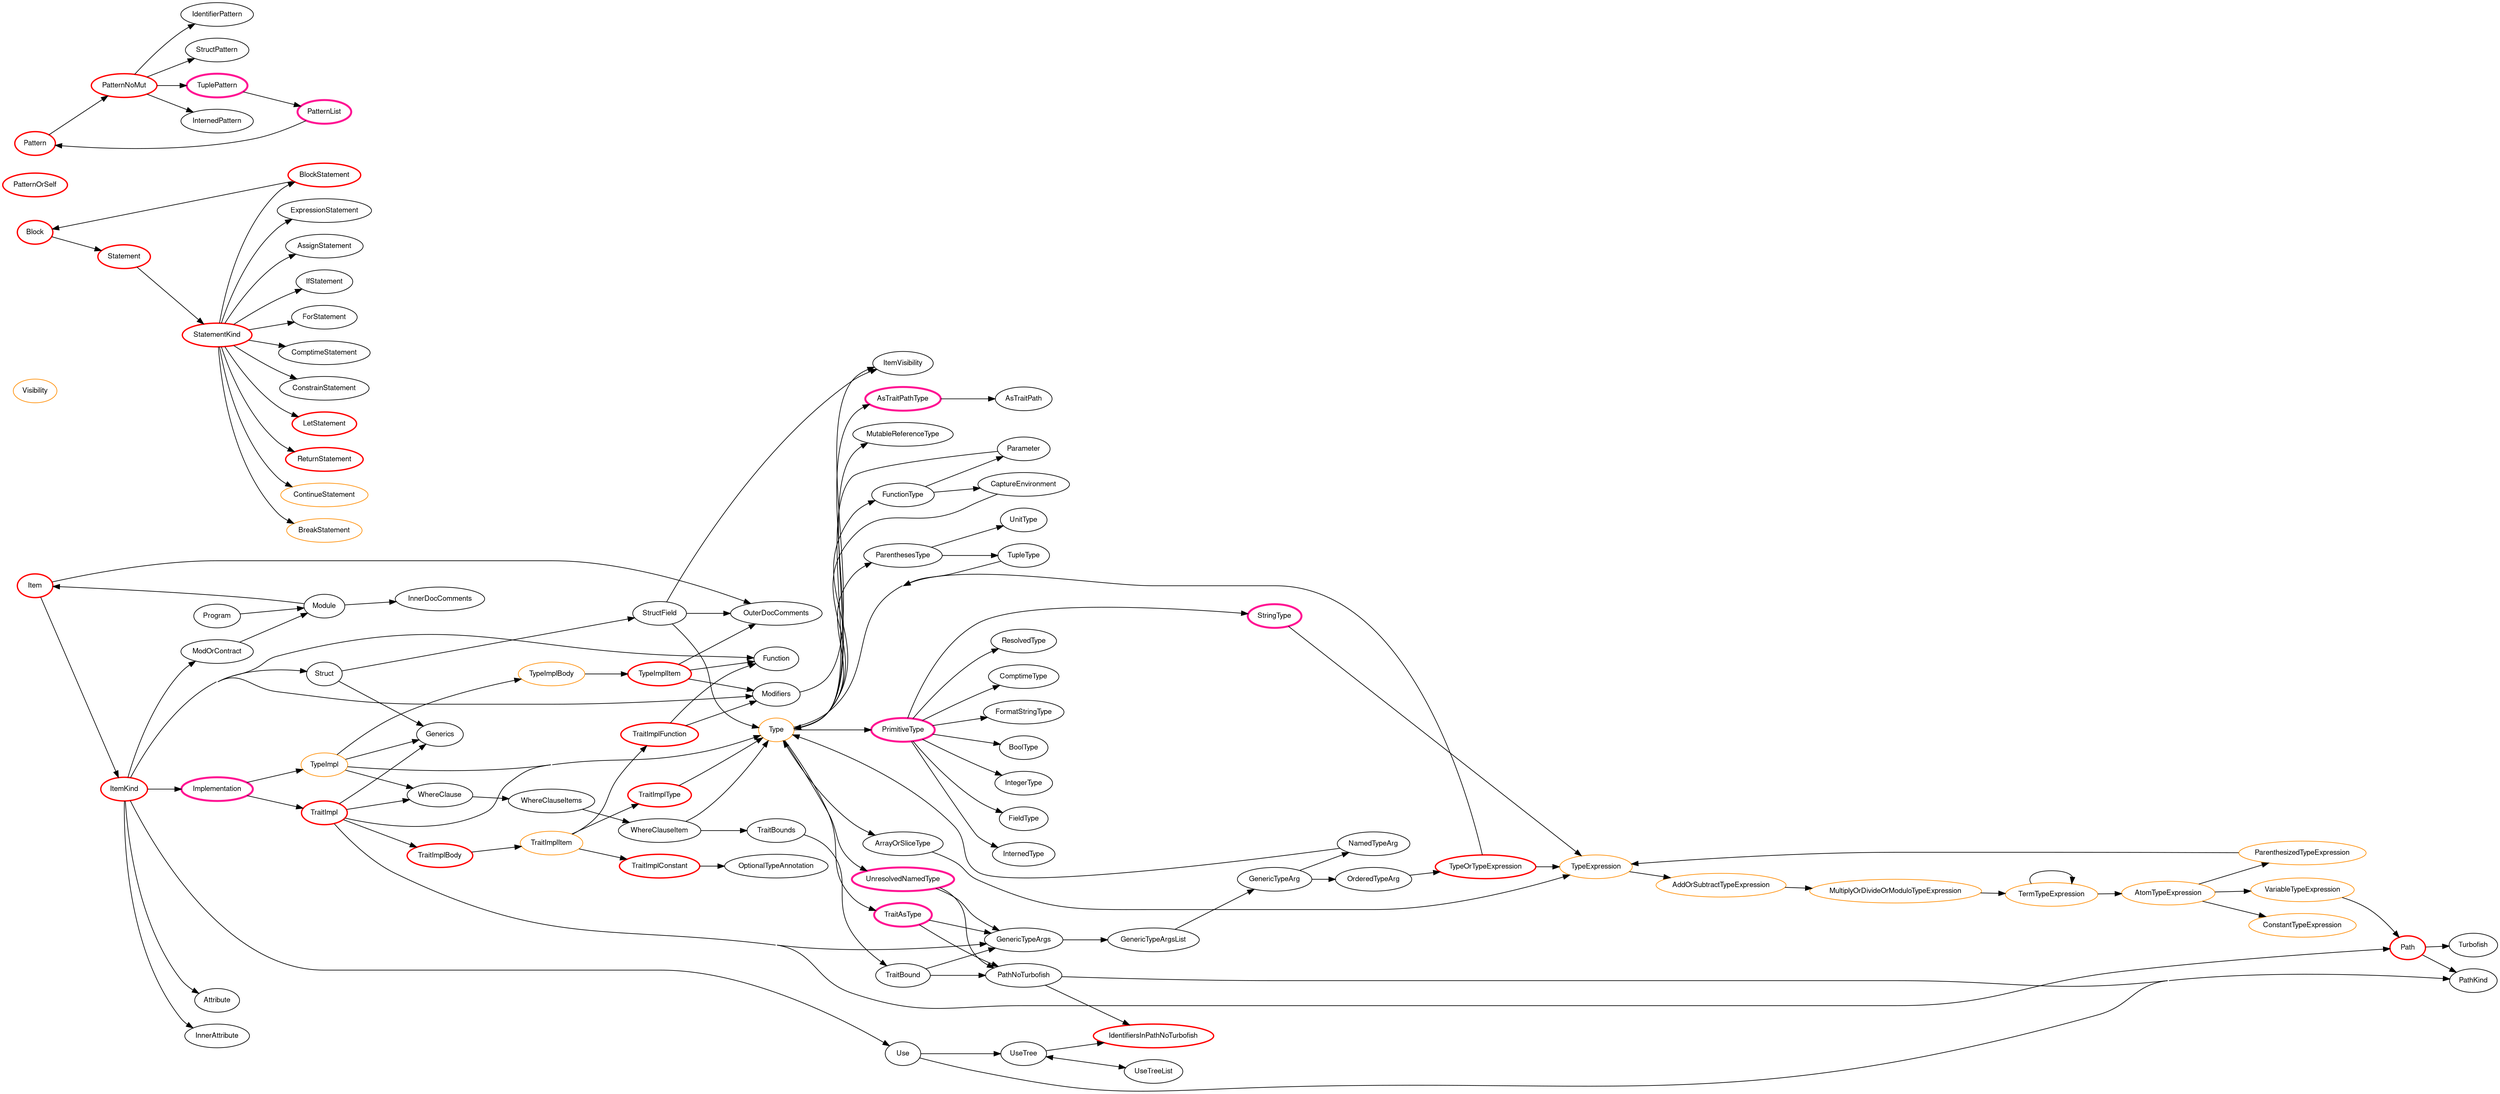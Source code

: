 digraph parser_hierarchy {
fontname="Helvetica,Arial,sans-serif"
fontsize="11"
node [fontname="Helvetica,Arial,sans-serif" fontsize="11"]
edge [fontname="Helvetica,Arial,sans-serif"]
graph [center=1 overlap=false rankdir=LR concentrate=true splines=true ratio=auto mclimit=3]

subgraph implemented {
//node [style=bold]
node [pendwidth=3]
edge [style=dotted]
Type
}

Program -> {Module}
Module -> {Item InnerDocComments}
Item [color=red penwidth=2]
Item -> {ItemKind OuterDocComments}
ItemKind [color=red penwidth=2]

subgraph grp_ItemKind {
ItemKind -> {Function Implementation Struct ModOrContract Use Modifiers Attribute InnerAttribute}
}
Modifiers -> {ItemVisibility}

subgraph grp_Use {
Use -> {UseTree PathKind}
}
UseTree -> {UseTreeList IdentifiersInPathNoTurbofish}
UseTreeList -> {UseTree}
ModOrContract -> {Module}
Struct -> {StructField Generics}
StructField -> {Type ItemVisibility OuterDocComments}
Implementation [color=deeppink penwidth=3]

subgraph grp_Implementation {
Implementation -> {TraitImpl TypeImpl}
}
TypeImpl [color=darkorange]
TypeImpl -> {TypeImplBody WhereClause Type Generics}
TypeImplBody [color=darkorange]
TypeImplBody -> {TypeImplItem}
TypeImplItem [color=red penwidth=2]
TypeImplItem -> {Function Modifiers OuterDocComments}
TraitImpl [color=red penwidth=2]
TraitImpl -> {TraitImplBody WhereClause Type GenericTypeArgs Path Generics}
TraitImplBody [color=red penwidth=2]
TraitImplBody -> {TraitImplItem}
TraitImplItem [color=darkorange]
TraitImplItem -> {TraitImplFunction TraitImplConstant TraitImplType}
TraitImplType [color=red penwidth=2]
TraitImplType -> {Type}
TraitImplConstant [color=red penwidth=2]
TraitImplConstant -> {OptionalTypeAnnotation}
TraitImplFunction [color=red penwidth=2]
TraitImplFunction -> {Function Modifiers}
Type [color=darkorange]

subgraph grp_Type {
Type -> {UnresolvedNamedType AsTraitPathType TraitAsType FunctionType MutableReferenceType ArrayOrSliceType ParenthesesType PrimitiveType}
}
PrimitiveType [color=deeppink penwidth=3]
PrimitiveType -> {InternedType ResolvedType ComptimeType FormatStringType StringType BoolType IntegerType FieldType}
StringType [color=deeppink penwidth=3]
StringType -> {TypeExpression}
ParenthesesType -> {TupleType UnitType}
TupleType -> {Type}
ArrayOrSliceType -> {TypeExpression Type}
MutableReferenceType -> {Type}
FunctionType -> {Type Parameter CaptureEnvironment}
CaptureEnvironment -> {Type}
Parameter -> {Type}
TraitAsType [color=deeppink penwidth=3]
TraitAsType -> {GenericTypeArgs PathNoTurbofish}
AsTraitPathType [color=deeppink penwidth=3]
AsTraitPathType -> {AsTraitPath}
UnresolvedNamedType [color=deeppink penwidth=3]
UnresolvedNamedType -> {GenericTypeArgs PathNoTurbofish}
TypeOrTypeExpression [color=red penwidth=2]
TypeOrTypeExpression -> {TypeExpression Type}
TypeExpression [color=darkorange]
TypeExpression -> {AddOrSubtractTypeExpression}
AddOrSubtractTypeExpression [color=darkorange]

subgraph grp_AddOrSubtractTypeExpression {
AddOrSubtractTypeExpression -> {MultiplyOrDivideOrModuloTypeExpression}
}
MultiplyOrDivideOrModuloTypeExpression [color=darkorange]
MultiplyOrDivideOrModuloTypeExpression -> {TermTypeExpression}
TermTypeExpression [color=darkorange]
TermTypeExpression -> {AtomTypeExpression TermTypeExpression}
AtomTypeExpression [color=darkorange]
AtomTypeExpression -> {ParenthesizedTypeExpression VariableTypeExpression ConstantTypeExpression}
ConstantTypeExpression [color=darkorange]
VariableTypeExpression [color=darkorange]
VariableTypeExpression -> {Path}
ParenthesizedTypeExpression [color=darkorange]
ParenthesizedTypeExpression -> {TypeExpression}
Path [color=red penwidth=2]

subgraph grp_Path {
Path -> {Turbofish PathKind}
}
PathNoTurbofish -> {IdentifiersInPathNoTurbofish PathKind}
IdentifiersInPathNoTurbofish [color=red penwidth=2]
Visibility [color=darkorange]
Block [color=red penwidth=2]
Block -> {Statement}
Statement [color=red penwidth=2]
Statement -> {StatementKind}
StatementKind [color=red penwidth=2]

subgraph grp_StatementKind {
StatementKind -> {ExpressionStatement AssignStatement BlockStatement IfStatement ForStatement ComptimeStatement ConstrainStatement LetStatement ReturnStatement ContinueStatement BreakStatement}
}
BreakStatement [color=darkorange]
ContinueStatement [color=darkorange]
ReturnStatement [color=red penwidth=2]
LetStatement [color=red penwidth=2]
BlockStatement [color=red penwidth=2]
BlockStatement -> {Block}

subgraph grp_GenericTypeArgs {
GenericTypeArgs -> {GenericTypeArgsList}
}
GenericTypeArgsList -> {GenericTypeArg}
GenericTypeArg -> {OrderedTypeArg NamedTypeArg}
NamedTypeArg -> {Type}
OrderedTypeArg -> {TypeOrTypeExpression}

subgraph grp_WhereClause {
WhereClause -> {WhereClauseItems}
}
WhereClauseItems -> {WhereClauseItem}
WhereClauseItem -> {TraitBounds Type}
TraitBounds -> {TraitBound}
TraitBound -> {GenericTypeArgs PathNoTurbofish}
PatternOrSelf [color=red penwidth=2]
Pattern [color=red penwidth=2]
Pattern -> {PatternNoMut}
PatternNoMut [color=red penwidth=2]
PatternNoMut -> {IdentifierPattern StructPattern TuplePattern InternedPattern}
TuplePattern [color=deeppink penwidth=3]
TuplePattern -> {PatternList}
PatternList [color=deeppink penwidth=3]
PatternList -> {Pattern}
}
